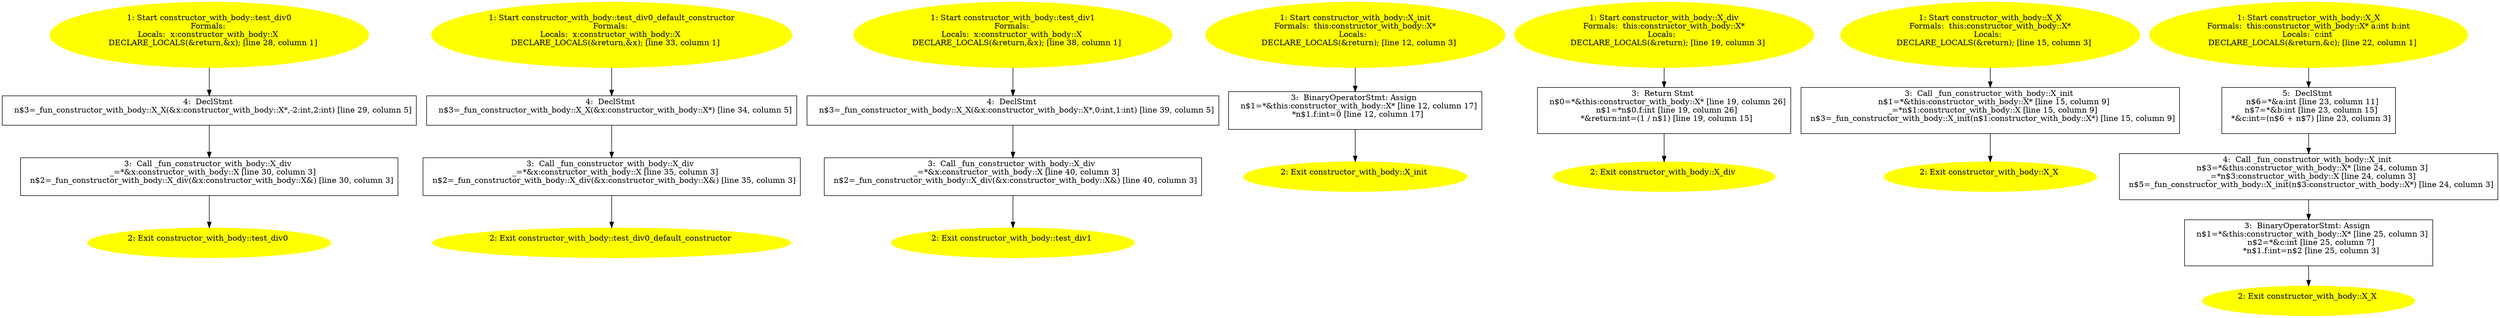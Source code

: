 /* @generated */
digraph cfg {
"test_div0#constructor_with_body#14177342253516869661.07f5b28b5e0b5cf0bd1b639da4232d5e_1" [label="1: Start constructor_with_body::test_div0\nFormals: \nLocals:  x:constructor_with_body::X \n   DECLARE_LOCALS(&return,&x); [line 28, column 1]\n " color=yellow style=filled]
	

	 "test_div0#constructor_with_body#14177342253516869661.07f5b28b5e0b5cf0bd1b639da4232d5e_1" -> "test_div0#constructor_with_body#14177342253516869661.07f5b28b5e0b5cf0bd1b639da4232d5e_4" ;
"test_div0#constructor_with_body#14177342253516869661.07f5b28b5e0b5cf0bd1b639da4232d5e_2" [label="2: Exit constructor_with_body::test_div0 \n  " color=yellow style=filled]
	

"test_div0#constructor_with_body#14177342253516869661.07f5b28b5e0b5cf0bd1b639da4232d5e_3" [label="3:  Call _fun_constructor_with_body::X_div \n   _=*&x:constructor_with_body::X [line 30, column 3]\n  n$2=_fun_constructor_with_body::X_div(&x:constructor_with_body::X&) [line 30, column 3]\n " shape="box"]
	

	 "test_div0#constructor_with_body#14177342253516869661.07f5b28b5e0b5cf0bd1b639da4232d5e_3" -> "test_div0#constructor_with_body#14177342253516869661.07f5b28b5e0b5cf0bd1b639da4232d5e_2" ;
"test_div0#constructor_with_body#14177342253516869661.07f5b28b5e0b5cf0bd1b639da4232d5e_4" [label="4:  DeclStmt \n   n$3=_fun_constructor_with_body::X_X(&x:constructor_with_body::X*,-2:int,2:int) [line 29, column 5]\n " shape="box"]
	

	 "test_div0#constructor_with_body#14177342253516869661.07f5b28b5e0b5cf0bd1b639da4232d5e_4" -> "test_div0#constructor_with_body#14177342253516869661.07f5b28b5e0b5cf0bd1b639da4232d5e_3" ;
"test_div0_default_constructor#constructor_with_body#13388399293672727772.2d6a8a159f30a2a66b86eb8aec3b9543_1" [label="1: Start constructor_with_body::test_div0_default_constructor\nFormals: \nLocals:  x:constructor_with_body::X \n   DECLARE_LOCALS(&return,&x); [line 33, column 1]\n " color=yellow style=filled]
	

	 "test_div0_default_constructor#constructor_with_body#13388399293672727772.2d6a8a159f30a2a66b86eb8aec3b9543_1" -> "test_div0_default_constructor#constructor_with_body#13388399293672727772.2d6a8a159f30a2a66b86eb8aec3b9543_4" ;
"test_div0_default_constructor#constructor_with_body#13388399293672727772.2d6a8a159f30a2a66b86eb8aec3b9543_2" [label="2: Exit constructor_with_body::test_div0_default_constructor \n  " color=yellow style=filled]
	

"test_div0_default_constructor#constructor_with_body#13388399293672727772.2d6a8a159f30a2a66b86eb8aec3b9543_3" [label="3:  Call _fun_constructor_with_body::X_div \n   _=*&x:constructor_with_body::X [line 35, column 3]\n  n$2=_fun_constructor_with_body::X_div(&x:constructor_with_body::X&) [line 35, column 3]\n " shape="box"]
	

	 "test_div0_default_constructor#constructor_with_body#13388399293672727772.2d6a8a159f30a2a66b86eb8aec3b9543_3" -> "test_div0_default_constructor#constructor_with_body#13388399293672727772.2d6a8a159f30a2a66b86eb8aec3b9543_2" ;
"test_div0_default_constructor#constructor_with_body#13388399293672727772.2d6a8a159f30a2a66b86eb8aec3b9543_4" [label="4:  DeclStmt \n   n$3=_fun_constructor_with_body::X_X(&x:constructor_with_body::X*) [line 34, column 5]\n " shape="box"]
	

	 "test_div0_default_constructor#constructor_with_body#13388399293672727772.2d6a8a159f30a2a66b86eb8aec3b9543_4" -> "test_div0_default_constructor#constructor_with_body#13388399293672727772.2d6a8a159f30a2a66b86eb8aec3b9543_3" ;
"test_div1#constructor_with_body#14807027065269407206.e5673561e7edf9eb35b296211ab8d37d_1" [label="1: Start constructor_with_body::test_div1\nFormals: \nLocals:  x:constructor_with_body::X \n   DECLARE_LOCALS(&return,&x); [line 38, column 1]\n " color=yellow style=filled]
	

	 "test_div1#constructor_with_body#14807027065269407206.e5673561e7edf9eb35b296211ab8d37d_1" -> "test_div1#constructor_with_body#14807027065269407206.e5673561e7edf9eb35b296211ab8d37d_4" ;
"test_div1#constructor_with_body#14807027065269407206.e5673561e7edf9eb35b296211ab8d37d_2" [label="2: Exit constructor_with_body::test_div1 \n  " color=yellow style=filled]
	

"test_div1#constructor_with_body#14807027065269407206.e5673561e7edf9eb35b296211ab8d37d_3" [label="3:  Call _fun_constructor_with_body::X_div \n   _=*&x:constructor_with_body::X [line 40, column 3]\n  n$2=_fun_constructor_with_body::X_div(&x:constructor_with_body::X&) [line 40, column 3]\n " shape="box"]
	

	 "test_div1#constructor_with_body#14807027065269407206.e5673561e7edf9eb35b296211ab8d37d_3" -> "test_div1#constructor_with_body#14807027065269407206.e5673561e7edf9eb35b296211ab8d37d_2" ;
"test_div1#constructor_with_body#14807027065269407206.e5673561e7edf9eb35b296211ab8d37d_4" [label="4:  DeclStmt \n   n$3=_fun_constructor_with_body::X_X(&x:constructor_with_body::X*,0:int,1:int) [line 39, column 5]\n " shape="box"]
	

	 "test_div1#constructor_with_body#14807027065269407206.e5673561e7edf9eb35b296211ab8d37d_4" -> "test_div1#constructor_with_body#14807027065269407206.e5673561e7edf9eb35b296211ab8d37d_3" ;
"init#X#constructor_with_body#(11920920673411078151).40e39840a696bef95297e1afb2f57392_1" [label="1: Start constructor_with_body::X_init\nFormals:  this:constructor_with_body::X*\nLocals:  \n   DECLARE_LOCALS(&return); [line 12, column 3]\n " color=yellow style=filled]
	

	 "init#X#constructor_with_body#(11920920673411078151).40e39840a696bef95297e1afb2f57392_1" -> "init#X#constructor_with_body#(11920920673411078151).40e39840a696bef95297e1afb2f57392_3" ;
"init#X#constructor_with_body#(11920920673411078151).40e39840a696bef95297e1afb2f57392_2" [label="2: Exit constructor_with_body::X_init \n  " color=yellow style=filled]
	

"init#X#constructor_with_body#(11920920673411078151).40e39840a696bef95297e1afb2f57392_3" [label="3:  BinaryOperatorStmt: Assign \n   n$1=*&this:constructor_with_body::X* [line 12, column 17]\n  *n$1.f:int=0 [line 12, column 17]\n " shape="box"]
	

	 "init#X#constructor_with_body#(11920920673411078151).40e39840a696bef95297e1afb2f57392_3" -> "init#X#constructor_with_body#(11920920673411078151).40e39840a696bef95297e1afb2f57392_2" ;
"div#X#constructor_with_body#(13588730973960944321).0be58d73703c72cf5bf8f7e2a36ecf60_1" [label="1: Start constructor_with_body::X_div\nFormals:  this:constructor_with_body::X*\nLocals:  \n   DECLARE_LOCALS(&return); [line 19, column 3]\n " color=yellow style=filled]
	

	 "div#X#constructor_with_body#(13588730973960944321).0be58d73703c72cf5bf8f7e2a36ecf60_1" -> "div#X#constructor_with_body#(13588730973960944321).0be58d73703c72cf5bf8f7e2a36ecf60_3" ;
"div#X#constructor_with_body#(13588730973960944321).0be58d73703c72cf5bf8f7e2a36ecf60_2" [label="2: Exit constructor_with_body::X_div \n  " color=yellow style=filled]
	

"div#X#constructor_with_body#(13588730973960944321).0be58d73703c72cf5bf8f7e2a36ecf60_3" [label="3:  Return Stmt \n   n$0=*&this:constructor_with_body::X* [line 19, column 26]\n  n$1=*n$0.f:int [line 19, column 26]\n  *&return:int=(1 / n$1) [line 19, column 15]\n " shape="box"]
	

	 "div#X#constructor_with_body#(13588730973960944321).0be58d73703c72cf5bf8f7e2a36ecf60_3" -> "div#X#constructor_with_body#(13588730973960944321).0be58d73703c72cf5bf8f7e2a36ecf60_2" ;
"X#X#constructor_with_body#{16871729092574880817}.54f479ca84639d148c4b988a7530253a_1" [label="1: Start constructor_with_body::X_X\nFormals:  this:constructor_with_body::X*\nLocals:  \n   DECLARE_LOCALS(&return); [line 15, column 3]\n " color=yellow style=filled]
	

	 "X#X#constructor_with_body#{16871729092574880817}.54f479ca84639d148c4b988a7530253a_1" -> "X#X#constructor_with_body#{16871729092574880817}.54f479ca84639d148c4b988a7530253a_3" ;
"X#X#constructor_with_body#{16871729092574880817}.54f479ca84639d148c4b988a7530253a_2" [label="2: Exit constructor_with_body::X_X \n  " color=yellow style=filled]
	

"X#X#constructor_with_body#{16871729092574880817}.54f479ca84639d148c4b988a7530253a_3" [label="3:  Call _fun_constructor_with_body::X_init \n   n$1=*&this:constructor_with_body::X* [line 15, column 9]\n  _=*n$1:constructor_with_body::X [line 15, column 9]\n  n$3=_fun_constructor_with_body::X_init(n$1:constructor_with_body::X*) [line 15, column 9]\n " shape="box"]
	

	 "X#X#constructor_with_body#{16871729092574880817}.54f479ca84639d148c4b988a7530253a_3" -> "X#X#constructor_with_body#{16871729092574880817}.54f479ca84639d148c4b988a7530253a_2" ;
"X#X#constructor_with_body#{7540788797581315247}.c8826e9323020557160f8002c0b802f2_1" [label="1: Start constructor_with_body::X_X\nFormals:  this:constructor_with_body::X* a:int b:int\nLocals:  c:int \n   DECLARE_LOCALS(&return,&c); [line 22, column 1]\n " color=yellow style=filled]
	

	 "X#X#constructor_with_body#{7540788797581315247}.c8826e9323020557160f8002c0b802f2_1" -> "X#X#constructor_with_body#{7540788797581315247}.c8826e9323020557160f8002c0b802f2_5" ;
"X#X#constructor_with_body#{7540788797581315247}.c8826e9323020557160f8002c0b802f2_2" [label="2: Exit constructor_with_body::X_X \n  " color=yellow style=filled]
	

"X#X#constructor_with_body#{7540788797581315247}.c8826e9323020557160f8002c0b802f2_3" [label="3:  BinaryOperatorStmt: Assign \n   n$1=*&this:constructor_with_body::X* [line 25, column 3]\n  n$2=*&c:int [line 25, column 7]\n  *n$1.f:int=n$2 [line 25, column 3]\n " shape="box"]
	

	 "X#X#constructor_with_body#{7540788797581315247}.c8826e9323020557160f8002c0b802f2_3" -> "X#X#constructor_with_body#{7540788797581315247}.c8826e9323020557160f8002c0b802f2_2" ;
"X#X#constructor_with_body#{7540788797581315247}.c8826e9323020557160f8002c0b802f2_4" [label="4:  Call _fun_constructor_with_body::X_init \n   n$3=*&this:constructor_with_body::X* [line 24, column 3]\n  _=*n$3:constructor_with_body::X [line 24, column 3]\n  n$5=_fun_constructor_with_body::X_init(n$3:constructor_with_body::X*) [line 24, column 3]\n " shape="box"]
	

	 "X#X#constructor_with_body#{7540788797581315247}.c8826e9323020557160f8002c0b802f2_4" -> "X#X#constructor_with_body#{7540788797581315247}.c8826e9323020557160f8002c0b802f2_3" ;
"X#X#constructor_with_body#{7540788797581315247}.c8826e9323020557160f8002c0b802f2_5" [label="5:  DeclStmt \n   n$6=*&a:int [line 23, column 11]\n  n$7=*&b:int [line 23, column 15]\n  *&c:int=(n$6 + n$7) [line 23, column 3]\n " shape="box"]
	

	 "X#X#constructor_with_body#{7540788797581315247}.c8826e9323020557160f8002c0b802f2_5" -> "X#X#constructor_with_body#{7540788797581315247}.c8826e9323020557160f8002c0b802f2_4" ;
}

